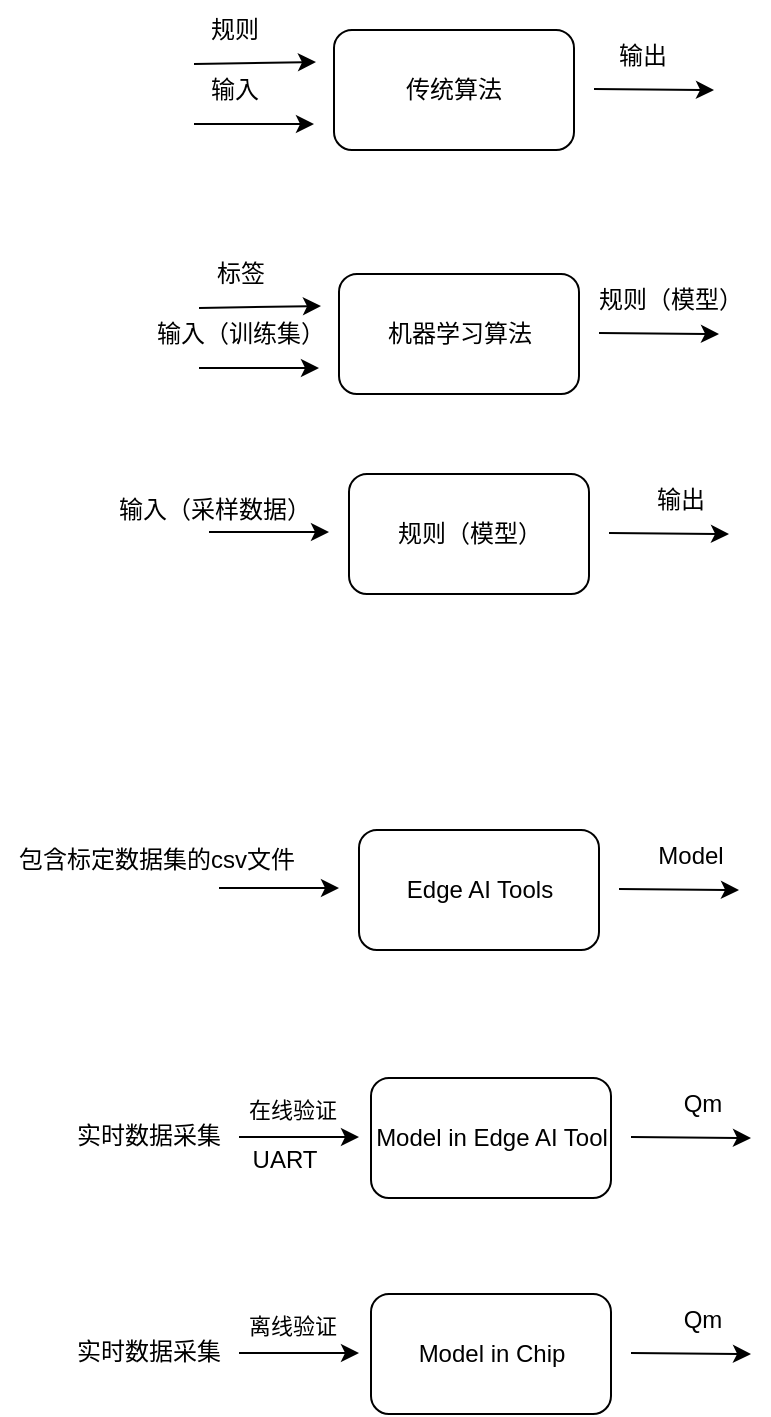 <mxfile version="26.1.0">
  <diagram name="第 1 页" id="pRjCe_0hNqtEuwnHra7x">
    <mxGraphModel dx="714" dy="498" grid="0" gridSize="10" guides="1" tooltips="1" connect="1" arrows="1" fold="1" page="1" pageScale="1" pageWidth="827" pageHeight="1169" math="0" shadow="0">
      <root>
        <mxCell id="0" />
        <mxCell id="1" parent="0" />
        <mxCell id="4l1z6xX6NIJk55oWaVWL-1" value="传统算法" style="rounded=1;whiteSpace=wrap;html=1;" vertex="1" parent="1">
          <mxGeometry x="370" y="183" width="120" height="60" as="geometry" />
        </mxCell>
        <mxCell id="4l1z6xX6NIJk55oWaVWL-2" value="" style="endArrow=classic;html=1;rounded=0;" edge="1" parent="1">
          <mxGeometry width="50" height="50" relative="1" as="geometry">
            <mxPoint x="300" y="200" as="sourcePoint" />
            <mxPoint x="361" y="199" as="targetPoint" />
          </mxGeometry>
        </mxCell>
        <mxCell id="4l1z6xX6NIJk55oWaVWL-3" value="" style="endArrow=classic;html=1;rounded=0;" edge="1" parent="1">
          <mxGeometry width="50" height="50" relative="1" as="geometry">
            <mxPoint x="300" y="230" as="sourcePoint" />
            <mxPoint x="360" y="230" as="targetPoint" />
          </mxGeometry>
        </mxCell>
        <mxCell id="4l1z6xX6NIJk55oWaVWL-4" value="" style="endArrow=classic;html=1;rounded=0;" edge="1" parent="1">
          <mxGeometry width="50" height="50" relative="1" as="geometry">
            <mxPoint x="500" y="212.5" as="sourcePoint" />
            <mxPoint x="560" y="213" as="targetPoint" />
          </mxGeometry>
        </mxCell>
        <mxCell id="4l1z6xX6NIJk55oWaVWL-9" value="规则" style="text;html=1;align=center;verticalAlign=middle;resizable=0;points=[];autosize=1;strokeColor=none;fillColor=none;" vertex="1" parent="1">
          <mxGeometry x="295" y="168" width="50" height="30" as="geometry" />
        </mxCell>
        <mxCell id="4l1z6xX6NIJk55oWaVWL-10" value="输入" style="text;html=1;align=center;verticalAlign=middle;resizable=0;points=[];autosize=1;strokeColor=none;fillColor=none;" vertex="1" parent="1">
          <mxGeometry x="295" y="198" width="50" height="30" as="geometry" />
        </mxCell>
        <mxCell id="4l1z6xX6NIJk55oWaVWL-11" value="输出" style="text;html=1;align=center;verticalAlign=middle;resizable=0;points=[];autosize=1;strokeColor=none;fillColor=none;" vertex="1" parent="1">
          <mxGeometry x="499" y="181" width="50" height="30" as="geometry" />
        </mxCell>
        <mxCell id="4l1z6xX6NIJk55oWaVWL-12" value="机器学习算法" style="rounded=1;whiteSpace=wrap;html=1;" vertex="1" parent="1">
          <mxGeometry x="372.5" y="305" width="120" height="60" as="geometry" />
        </mxCell>
        <mxCell id="4l1z6xX6NIJk55oWaVWL-13" value="" style="endArrow=classic;html=1;rounded=0;" edge="1" parent="1">
          <mxGeometry width="50" height="50" relative="1" as="geometry">
            <mxPoint x="302.5" y="322" as="sourcePoint" />
            <mxPoint x="363.5" y="321" as="targetPoint" />
          </mxGeometry>
        </mxCell>
        <mxCell id="4l1z6xX6NIJk55oWaVWL-14" value="" style="endArrow=classic;html=1;rounded=0;" edge="1" parent="1">
          <mxGeometry width="50" height="50" relative="1" as="geometry">
            <mxPoint x="302.5" y="352" as="sourcePoint" />
            <mxPoint x="362.5" y="352" as="targetPoint" />
          </mxGeometry>
        </mxCell>
        <mxCell id="4l1z6xX6NIJk55oWaVWL-15" value="" style="endArrow=classic;html=1;rounded=0;" edge="1" parent="1">
          <mxGeometry width="50" height="50" relative="1" as="geometry">
            <mxPoint x="502.5" y="334.5" as="sourcePoint" />
            <mxPoint x="562.5" y="335" as="targetPoint" />
          </mxGeometry>
        </mxCell>
        <mxCell id="4l1z6xX6NIJk55oWaVWL-16" value="标签" style="text;html=1;align=center;verticalAlign=middle;resizable=0;points=[];autosize=1;strokeColor=none;fillColor=none;" vertex="1" parent="1">
          <mxGeometry x="297.5" y="290" width="50" height="30" as="geometry" />
        </mxCell>
        <mxCell id="4l1z6xX6NIJk55oWaVWL-17" value="输入（训练集）" style="text;html=1;align=center;verticalAlign=middle;resizable=0;points=[];autosize=1;strokeColor=none;fillColor=none;" vertex="1" parent="1">
          <mxGeometry x="267.5" y="320" width="110" height="30" as="geometry" />
        </mxCell>
        <mxCell id="4l1z6xX6NIJk55oWaVWL-18" value="规则（模型）" style="text;html=1;align=center;verticalAlign=middle;resizable=0;points=[];autosize=1;strokeColor=none;fillColor=none;" vertex="1" parent="1">
          <mxGeometry x="487.5" y="303" width="100" height="30" as="geometry" />
        </mxCell>
        <mxCell id="4l1z6xX6NIJk55oWaVWL-19" value="规则（模型）" style="rounded=1;whiteSpace=wrap;html=1;" vertex="1" parent="1">
          <mxGeometry x="377.5" y="405" width="120" height="60" as="geometry" />
        </mxCell>
        <mxCell id="4l1z6xX6NIJk55oWaVWL-21" value="" style="endArrow=classic;html=1;rounded=0;" edge="1" parent="1">
          <mxGeometry width="50" height="50" relative="1" as="geometry">
            <mxPoint x="307.5" y="434" as="sourcePoint" />
            <mxPoint x="367.5" y="434" as="targetPoint" />
          </mxGeometry>
        </mxCell>
        <mxCell id="4l1z6xX6NIJk55oWaVWL-22" value="" style="endArrow=classic;html=1;rounded=0;" edge="1" parent="1">
          <mxGeometry width="50" height="50" relative="1" as="geometry">
            <mxPoint x="507.5" y="434.5" as="sourcePoint" />
            <mxPoint x="567.5" y="435" as="targetPoint" />
          </mxGeometry>
        </mxCell>
        <mxCell id="4l1z6xX6NIJk55oWaVWL-25" value="输出" style="text;html=1;align=center;verticalAlign=middle;resizable=0;points=[];autosize=1;strokeColor=none;fillColor=none;" vertex="1" parent="1">
          <mxGeometry x="517.5" y="403" width="50" height="30" as="geometry" />
        </mxCell>
        <mxCell id="4l1z6xX6NIJk55oWaVWL-26" value="输入（采样数据）" style="text;html=1;align=center;verticalAlign=middle;resizable=0;points=[];autosize=1;strokeColor=none;fillColor=none;" vertex="1" parent="1">
          <mxGeometry x="250" y="408" width="120" height="30" as="geometry" />
        </mxCell>
        <mxCell id="4l1z6xX6NIJk55oWaVWL-27" value="Edge AI Tools" style="rounded=1;whiteSpace=wrap;html=1;" vertex="1" parent="1">
          <mxGeometry x="382.5" y="583" width="120" height="60" as="geometry" />
        </mxCell>
        <mxCell id="4l1z6xX6NIJk55oWaVWL-28" value="" style="endArrow=classic;html=1;rounded=0;" edge="1" parent="1">
          <mxGeometry width="50" height="50" relative="1" as="geometry">
            <mxPoint x="312.5" y="612" as="sourcePoint" />
            <mxPoint x="372.5" y="612" as="targetPoint" />
          </mxGeometry>
        </mxCell>
        <mxCell id="4l1z6xX6NIJk55oWaVWL-29" value="" style="endArrow=classic;html=1;rounded=0;" edge="1" parent="1">
          <mxGeometry width="50" height="50" relative="1" as="geometry">
            <mxPoint x="512.5" y="612.5" as="sourcePoint" />
            <mxPoint x="572.5" y="613" as="targetPoint" />
          </mxGeometry>
        </mxCell>
        <mxCell id="4l1z6xX6NIJk55oWaVWL-30" value="Model" style="text;html=1;align=center;verticalAlign=middle;resizable=0;points=[];autosize=1;strokeColor=none;fillColor=none;" vertex="1" parent="1">
          <mxGeometry x="522.5" y="583" width="51" height="26" as="geometry" />
        </mxCell>
        <mxCell id="4l1z6xX6NIJk55oWaVWL-31" value="包含标定数据集的csv文件" style="text;html=1;align=center;verticalAlign=middle;resizable=0;points=[];autosize=1;strokeColor=none;fillColor=none;" vertex="1" parent="1">
          <mxGeometry x="203" y="585" width="156" height="26" as="geometry" />
        </mxCell>
        <mxCell id="4l1z6xX6NIJk55oWaVWL-32" value="Model in Edge AI Tool" style="rounded=1;whiteSpace=wrap;html=1;" vertex="1" parent="1">
          <mxGeometry x="388.5" y="707" width="120" height="60" as="geometry" />
        </mxCell>
        <mxCell id="4l1z6xX6NIJk55oWaVWL-33" value="" style="endArrow=classic;html=1;rounded=0;" edge="1" parent="1">
          <mxGeometry width="50" height="50" relative="1" as="geometry">
            <mxPoint x="322.5" y="736.5" as="sourcePoint" />
            <mxPoint x="382.5" y="736.5" as="targetPoint" />
          </mxGeometry>
        </mxCell>
        <mxCell id="4l1z6xX6NIJk55oWaVWL-44" value="在线验证" style="edgeLabel;html=1;align=center;verticalAlign=middle;resizable=0;points=[];" vertex="1" connectable="0" parent="4l1z6xX6NIJk55oWaVWL-33">
          <mxGeometry x="-0.27" y="5" relative="1" as="geometry">
            <mxPoint x="4" y="-9" as="offset" />
          </mxGeometry>
        </mxCell>
        <mxCell id="4l1z6xX6NIJk55oWaVWL-34" value="" style="endArrow=classic;html=1;rounded=0;" edge="1" parent="1">
          <mxGeometry width="50" height="50" relative="1" as="geometry">
            <mxPoint x="518.5" y="736.5" as="sourcePoint" />
            <mxPoint x="578.5" y="737" as="targetPoint" />
          </mxGeometry>
        </mxCell>
        <mxCell id="4l1z6xX6NIJk55oWaVWL-35" value="Qm" style="text;html=1;align=center;verticalAlign=middle;resizable=0;points=[];autosize=1;strokeColor=none;fillColor=none;" vertex="1" parent="1">
          <mxGeometry x="535.5" y="707" width="37" height="26" as="geometry" />
        </mxCell>
        <mxCell id="4l1z6xX6NIJk55oWaVWL-36" value="实时数据采集" style="text;html=1;align=center;verticalAlign=middle;resizable=0;points=[];autosize=1;strokeColor=none;fillColor=none;" vertex="1" parent="1">
          <mxGeometry x="232" y="723" width="90" height="26" as="geometry" />
        </mxCell>
        <mxCell id="4l1z6xX6NIJk55oWaVWL-45" value="UART" style="text;html=1;align=center;verticalAlign=middle;resizable=0;points=[];autosize=1;strokeColor=none;fillColor=none;" vertex="1" parent="1">
          <mxGeometry x="320" y="735" width="50" height="26" as="geometry" />
        </mxCell>
        <mxCell id="4l1z6xX6NIJk55oWaVWL-46" value="Model in Chip" style="rounded=1;whiteSpace=wrap;html=1;" vertex="1" parent="1">
          <mxGeometry x="388.5" y="815" width="120" height="60" as="geometry" />
        </mxCell>
        <mxCell id="4l1z6xX6NIJk55oWaVWL-47" value="" style="endArrow=classic;html=1;rounded=0;" edge="1" parent="1">
          <mxGeometry width="50" height="50" relative="1" as="geometry">
            <mxPoint x="322.5" y="844.5" as="sourcePoint" />
            <mxPoint x="382.5" y="844.5" as="targetPoint" />
          </mxGeometry>
        </mxCell>
        <mxCell id="4l1z6xX6NIJk55oWaVWL-48" value="离线验证" style="edgeLabel;html=1;align=center;verticalAlign=middle;resizable=0;points=[];" vertex="1" connectable="0" parent="4l1z6xX6NIJk55oWaVWL-47">
          <mxGeometry x="-0.27" y="5" relative="1" as="geometry">
            <mxPoint x="4" y="-9" as="offset" />
          </mxGeometry>
        </mxCell>
        <mxCell id="4l1z6xX6NIJk55oWaVWL-49" value="" style="endArrow=classic;html=1;rounded=0;" edge="1" parent="1">
          <mxGeometry width="50" height="50" relative="1" as="geometry">
            <mxPoint x="518.5" y="844.5" as="sourcePoint" />
            <mxPoint x="578.5" y="845" as="targetPoint" />
          </mxGeometry>
        </mxCell>
        <mxCell id="4l1z6xX6NIJk55oWaVWL-50" value="Qm" style="text;html=1;align=center;verticalAlign=middle;resizable=0;points=[];autosize=1;strokeColor=none;fillColor=none;" vertex="1" parent="1">
          <mxGeometry x="535.5" y="815" width="37" height="26" as="geometry" />
        </mxCell>
        <mxCell id="4l1z6xX6NIJk55oWaVWL-51" value="实时数据采集" style="text;html=1;align=center;verticalAlign=middle;resizable=0;points=[];autosize=1;strokeColor=none;fillColor=none;" vertex="1" parent="1">
          <mxGeometry x="232" y="831" width="90" height="26" as="geometry" />
        </mxCell>
      </root>
    </mxGraphModel>
  </diagram>
</mxfile>
